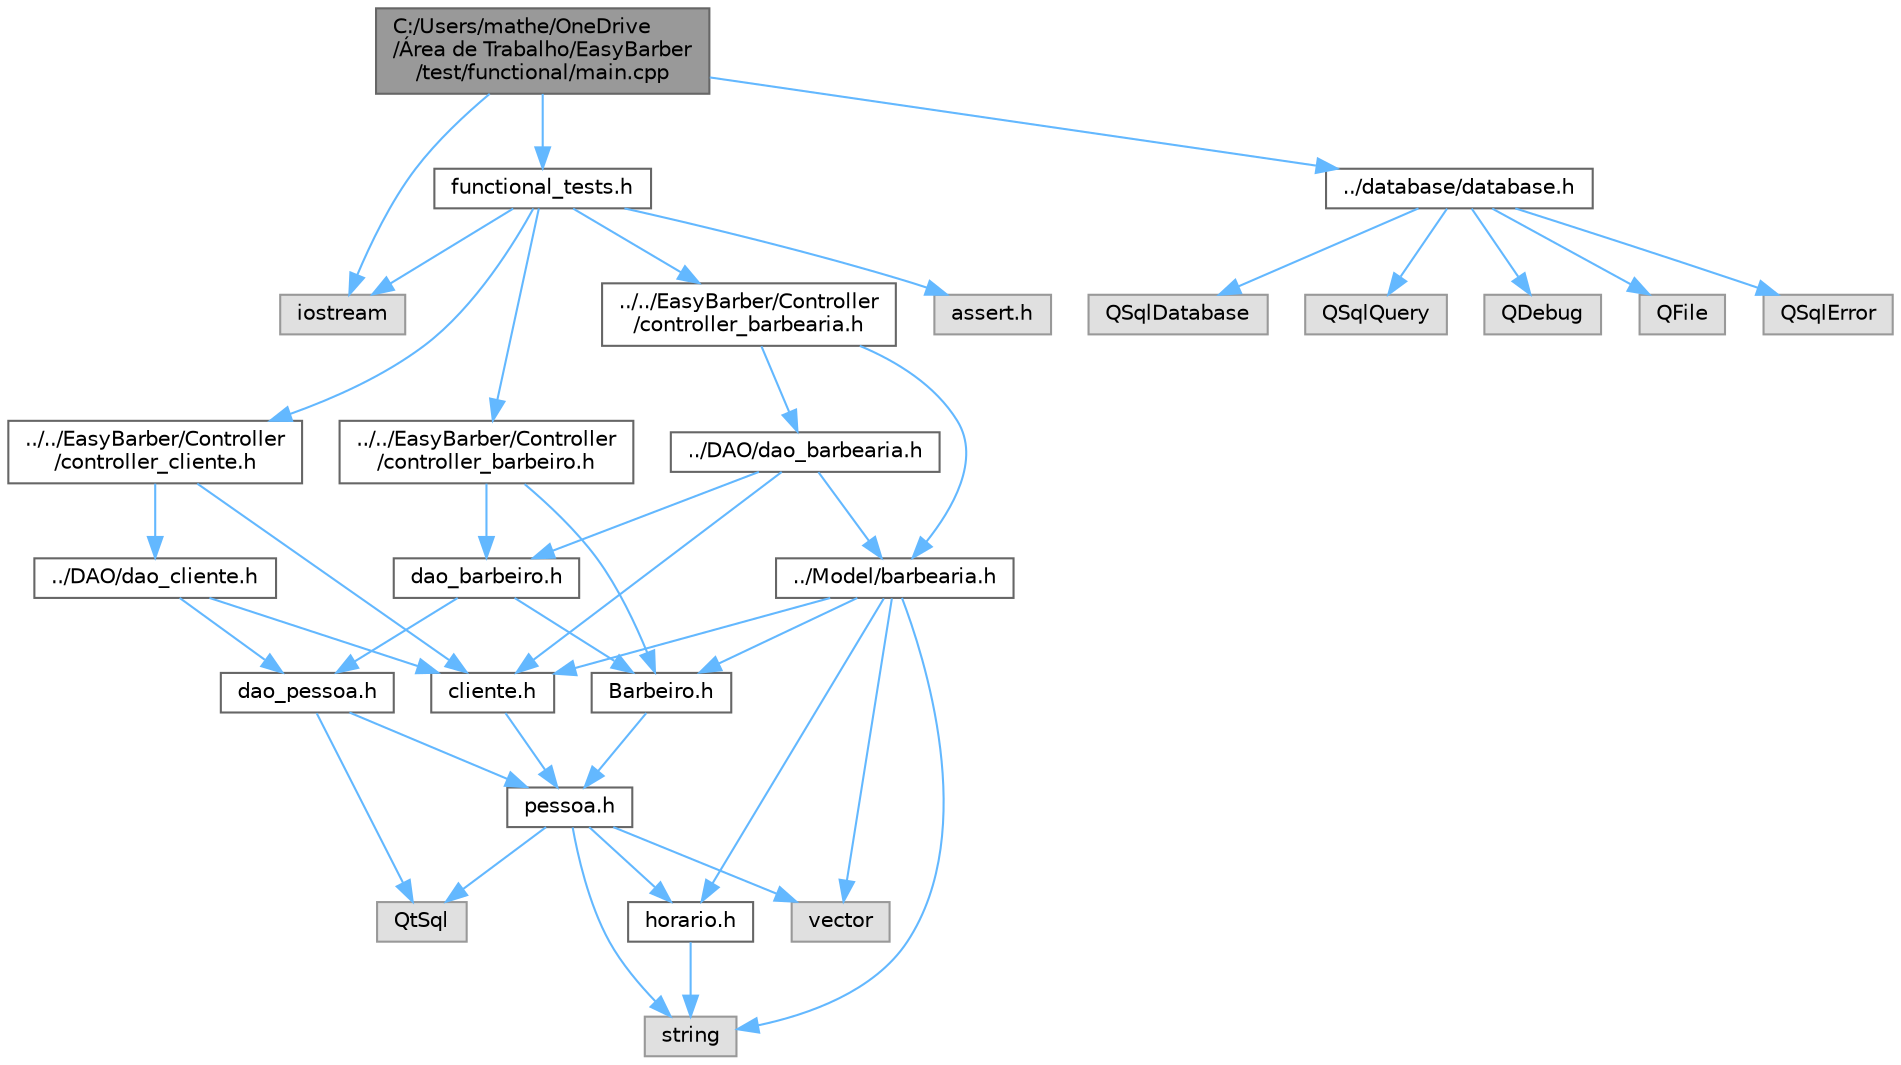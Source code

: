 digraph "C:/Users/mathe/OneDrive/Área de Trabalho/EasyBarber/test/functional/main.cpp"
{
 // LATEX_PDF_SIZE
  bgcolor="transparent";
  edge [fontname=Helvetica,fontsize=10,labelfontname=Helvetica,labelfontsize=10];
  node [fontname=Helvetica,fontsize=10,shape=box,height=0.2,width=0.4];
  Node1 [id="Node000001",label="C:/Users/mathe/OneDrive\l/Área de Trabalho/EasyBarber\l/test/functional/main.cpp",height=0.2,width=0.4,color="gray40", fillcolor="grey60", style="filled", fontcolor="black",tooltip=" "];
  Node1 -> Node2 [id="edge1_Node000001_Node000002",color="steelblue1",style="solid",tooltip=" "];
  Node2 [id="Node000002",label="iostream",height=0.2,width=0.4,color="grey60", fillcolor="#E0E0E0", style="filled",tooltip=" "];
  Node1 -> Node3 [id="edge2_Node000001_Node000003",color="steelblue1",style="solid",tooltip=" "];
  Node3 [id="Node000003",label="functional_tests.h",height=0.2,width=0.4,color="grey40", fillcolor="white", style="filled",URL="$functional__tests_8h.html",tooltip=" "];
  Node3 -> Node4 [id="edge3_Node000003_Node000004",color="steelblue1",style="solid",tooltip=" "];
  Node4 [id="Node000004",label="../../EasyBarber/Controller\l/controller_barbearia.h",height=0.2,width=0.4,color="grey40", fillcolor="white", style="filled",URL="$controller__barbearia_8h.html",tooltip=" "];
  Node4 -> Node5 [id="edge4_Node000004_Node000005",color="steelblue1",style="solid",tooltip=" "];
  Node5 [id="Node000005",label="../Model/barbearia.h",height=0.2,width=0.4,color="grey40", fillcolor="white", style="filled",URL="$barbearia_8h.html",tooltip=" "];
  Node5 -> Node6 [id="edge5_Node000005_Node000006",color="steelblue1",style="solid",tooltip=" "];
  Node6 [id="Node000006",label="string",height=0.2,width=0.4,color="grey60", fillcolor="#E0E0E0", style="filled",tooltip=" "];
  Node5 -> Node7 [id="edge6_Node000005_Node000007",color="steelblue1",style="solid",tooltip=" "];
  Node7 [id="Node000007",label="vector",height=0.2,width=0.4,color="grey60", fillcolor="#E0E0E0", style="filled",tooltip=" "];
  Node5 -> Node8 [id="edge7_Node000005_Node000008",color="steelblue1",style="solid",tooltip=" "];
  Node8 [id="Node000008",label="Barbeiro.h",height=0.2,width=0.4,color="grey40", fillcolor="white", style="filled",URL="$_barbeiro_8h.html",tooltip=" "];
  Node8 -> Node9 [id="edge8_Node000008_Node000009",color="steelblue1",style="solid",tooltip=" "];
  Node9 [id="Node000009",label="pessoa.h",height=0.2,width=0.4,color="grey40", fillcolor="white", style="filled",URL="$pessoa_8h.html",tooltip=" "];
  Node9 -> Node10 [id="edge9_Node000009_Node000010",color="steelblue1",style="solid",tooltip=" "];
  Node10 [id="Node000010",label="QtSql",height=0.2,width=0.4,color="grey60", fillcolor="#E0E0E0", style="filled",tooltip=" "];
  Node9 -> Node6 [id="edge10_Node000009_Node000006",color="steelblue1",style="solid",tooltip=" "];
  Node9 -> Node7 [id="edge11_Node000009_Node000007",color="steelblue1",style="solid",tooltip=" "];
  Node9 -> Node11 [id="edge12_Node000009_Node000011",color="steelblue1",style="solid",tooltip=" "];
  Node11 [id="Node000011",label="horario.h",height=0.2,width=0.4,color="grey40", fillcolor="white", style="filled",URL="$_horario_8h.html",tooltip=" "];
  Node11 -> Node6 [id="edge13_Node000011_Node000006",color="steelblue1",style="solid",tooltip=" "];
  Node5 -> Node12 [id="edge14_Node000005_Node000012",color="steelblue1",style="solid",tooltip=" "];
  Node12 [id="Node000012",label="cliente.h",height=0.2,width=0.4,color="grey40", fillcolor="white", style="filled",URL="$_cliente_8h.html",tooltip=" "];
  Node12 -> Node9 [id="edge15_Node000012_Node000009",color="steelblue1",style="solid",tooltip=" "];
  Node5 -> Node11 [id="edge16_Node000005_Node000011",color="steelblue1",style="solid",tooltip=" "];
  Node4 -> Node13 [id="edge17_Node000004_Node000013",color="steelblue1",style="solid",tooltip=" "];
  Node13 [id="Node000013",label="../DAO/dao_barbearia.h",height=0.2,width=0.4,color="grey40", fillcolor="white", style="filled",URL="$dao__barbearia_8h.html",tooltip=" "];
  Node13 -> Node12 [id="edge18_Node000013_Node000012",color="steelblue1",style="solid",tooltip=" "];
  Node13 -> Node5 [id="edge19_Node000013_Node000005",color="steelblue1",style="solid",tooltip=" "];
  Node13 -> Node14 [id="edge20_Node000013_Node000014",color="steelblue1",style="solid",tooltip=" "];
  Node14 [id="Node000014",label="dao_barbeiro.h",height=0.2,width=0.4,color="grey40", fillcolor="white", style="filled",URL="$dao__barbeiro_8h.html",tooltip=" "];
  Node14 -> Node15 [id="edge21_Node000014_Node000015",color="steelblue1",style="solid",tooltip=" "];
  Node15 [id="Node000015",label="dao_pessoa.h",height=0.2,width=0.4,color="grey40", fillcolor="white", style="filled",URL="$dao__pessoa_8h.html",tooltip=" "];
  Node15 -> Node10 [id="edge22_Node000015_Node000010",color="steelblue1",style="solid",tooltip=" "];
  Node15 -> Node9 [id="edge23_Node000015_Node000009",color="steelblue1",style="solid",tooltip=" "];
  Node14 -> Node8 [id="edge24_Node000014_Node000008",color="steelblue1",style="solid",tooltip=" "];
  Node3 -> Node16 [id="edge25_Node000003_Node000016",color="steelblue1",style="solid",tooltip=" "];
  Node16 [id="Node000016",label="../../EasyBarber/Controller\l/controller_barbeiro.h",height=0.2,width=0.4,color="grey40", fillcolor="white", style="filled",URL="$controller__barbeiro_8h.html",tooltip=" "];
  Node16 -> Node8 [id="edge26_Node000016_Node000008",color="steelblue1",style="solid",tooltip=" "];
  Node16 -> Node14 [id="edge27_Node000016_Node000014",color="steelblue1",style="solid",tooltip=" "];
  Node3 -> Node17 [id="edge28_Node000003_Node000017",color="steelblue1",style="solid",tooltip=" "];
  Node17 [id="Node000017",label="../../EasyBarber/Controller\l/controller_cliente.h",height=0.2,width=0.4,color="grey40", fillcolor="white", style="filled",URL="$controller__cliente_8h.html",tooltip=" "];
  Node17 -> Node12 [id="edge29_Node000017_Node000012",color="steelblue1",style="solid",tooltip=" "];
  Node17 -> Node18 [id="edge30_Node000017_Node000018",color="steelblue1",style="solid",tooltip=" "];
  Node18 [id="Node000018",label="../DAO/dao_cliente.h",height=0.2,width=0.4,color="grey40", fillcolor="white", style="filled",URL="$dao__cliente_8h.html",tooltip=" "];
  Node18 -> Node12 [id="edge31_Node000018_Node000012",color="steelblue1",style="solid",tooltip=" "];
  Node18 -> Node15 [id="edge32_Node000018_Node000015",color="steelblue1",style="solid",tooltip=" "];
  Node3 -> Node19 [id="edge33_Node000003_Node000019",color="steelblue1",style="solid",tooltip=" "];
  Node19 [id="Node000019",label="assert.h",height=0.2,width=0.4,color="grey60", fillcolor="#E0E0E0", style="filled",tooltip=" "];
  Node3 -> Node2 [id="edge34_Node000003_Node000002",color="steelblue1",style="solid",tooltip=" "];
  Node1 -> Node20 [id="edge35_Node000001_Node000020",color="steelblue1",style="solid",tooltip=" "];
  Node20 [id="Node000020",label="../database/database.h",height=0.2,width=0.4,color="grey40", fillcolor="white", style="filled",URL="$database_8h.html",tooltip=" "];
  Node20 -> Node21 [id="edge36_Node000020_Node000021",color="steelblue1",style="solid",tooltip=" "];
  Node21 [id="Node000021",label="QSqlDatabase",height=0.2,width=0.4,color="grey60", fillcolor="#E0E0E0", style="filled",tooltip=" "];
  Node20 -> Node22 [id="edge37_Node000020_Node000022",color="steelblue1",style="solid",tooltip=" "];
  Node22 [id="Node000022",label="QSqlQuery",height=0.2,width=0.4,color="grey60", fillcolor="#E0E0E0", style="filled",tooltip=" "];
  Node20 -> Node23 [id="edge38_Node000020_Node000023",color="steelblue1",style="solid",tooltip=" "];
  Node23 [id="Node000023",label="QDebug",height=0.2,width=0.4,color="grey60", fillcolor="#E0E0E0", style="filled",tooltip=" "];
  Node20 -> Node24 [id="edge39_Node000020_Node000024",color="steelblue1",style="solid",tooltip=" "];
  Node24 [id="Node000024",label="QFile",height=0.2,width=0.4,color="grey60", fillcolor="#E0E0E0", style="filled",tooltip=" "];
  Node20 -> Node25 [id="edge40_Node000020_Node000025",color="steelblue1",style="solid",tooltip=" "];
  Node25 [id="Node000025",label="QSqlError",height=0.2,width=0.4,color="grey60", fillcolor="#E0E0E0", style="filled",tooltip=" "];
}
